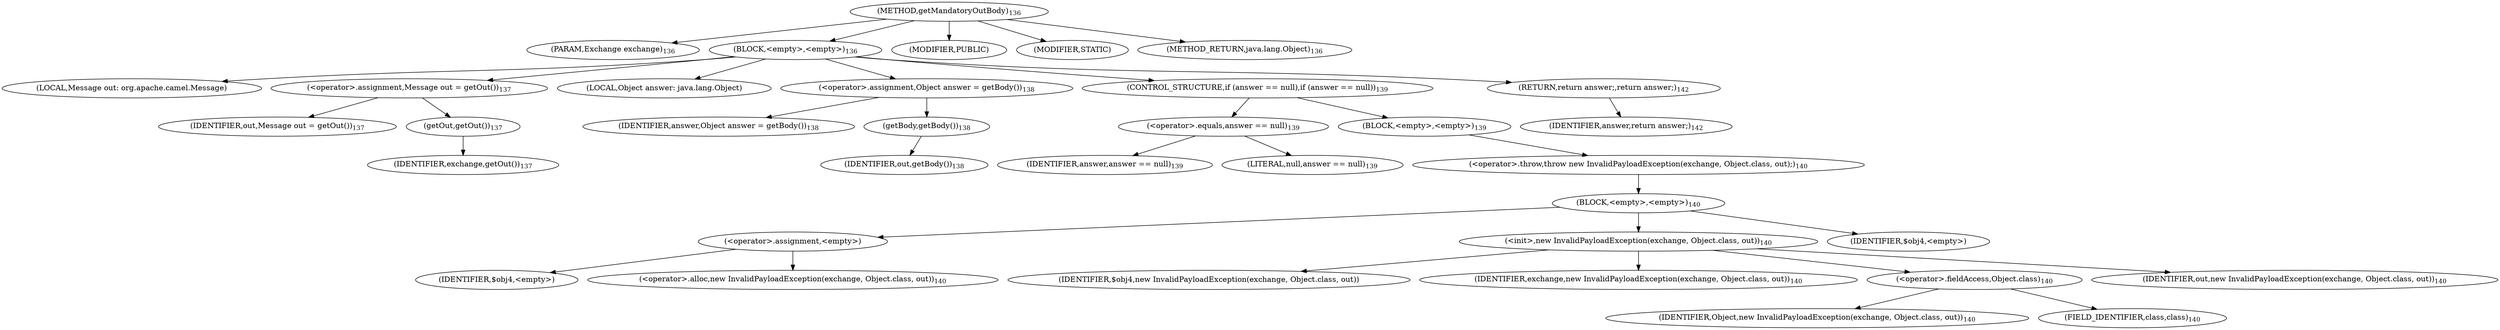 digraph "getMandatoryOutBody" {  
"217" [label = <(METHOD,getMandatoryOutBody)<SUB>136</SUB>> ]
"218" [label = <(PARAM,Exchange exchange)<SUB>136</SUB>> ]
"219" [label = <(BLOCK,&lt;empty&gt;,&lt;empty&gt;)<SUB>136</SUB>> ]
"220" [label = <(LOCAL,Message out: org.apache.camel.Message)> ]
"221" [label = <(&lt;operator&gt;.assignment,Message out = getOut())<SUB>137</SUB>> ]
"222" [label = <(IDENTIFIER,out,Message out = getOut())<SUB>137</SUB>> ]
"223" [label = <(getOut,getOut())<SUB>137</SUB>> ]
"224" [label = <(IDENTIFIER,exchange,getOut())<SUB>137</SUB>> ]
"225" [label = <(LOCAL,Object answer: java.lang.Object)> ]
"226" [label = <(&lt;operator&gt;.assignment,Object answer = getBody())<SUB>138</SUB>> ]
"227" [label = <(IDENTIFIER,answer,Object answer = getBody())<SUB>138</SUB>> ]
"228" [label = <(getBody,getBody())<SUB>138</SUB>> ]
"229" [label = <(IDENTIFIER,out,getBody())<SUB>138</SUB>> ]
"230" [label = <(CONTROL_STRUCTURE,if (answer == null),if (answer == null))<SUB>139</SUB>> ]
"231" [label = <(&lt;operator&gt;.equals,answer == null)<SUB>139</SUB>> ]
"232" [label = <(IDENTIFIER,answer,answer == null)<SUB>139</SUB>> ]
"233" [label = <(LITERAL,null,answer == null)<SUB>139</SUB>> ]
"234" [label = <(BLOCK,&lt;empty&gt;,&lt;empty&gt;)<SUB>139</SUB>> ]
"235" [label = <(&lt;operator&gt;.throw,throw new InvalidPayloadException(exchange, Object.class, out);)<SUB>140</SUB>> ]
"236" [label = <(BLOCK,&lt;empty&gt;,&lt;empty&gt;)<SUB>140</SUB>> ]
"237" [label = <(&lt;operator&gt;.assignment,&lt;empty&gt;)> ]
"238" [label = <(IDENTIFIER,$obj4,&lt;empty&gt;)> ]
"239" [label = <(&lt;operator&gt;.alloc,new InvalidPayloadException(exchange, Object.class, out))<SUB>140</SUB>> ]
"240" [label = <(&lt;init&gt;,new InvalidPayloadException(exchange, Object.class, out))<SUB>140</SUB>> ]
"241" [label = <(IDENTIFIER,$obj4,new InvalidPayloadException(exchange, Object.class, out))> ]
"242" [label = <(IDENTIFIER,exchange,new InvalidPayloadException(exchange, Object.class, out))<SUB>140</SUB>> ]
"243" [label = <(&lt;operator&gt;.fieldAccess,Object.class)<SUB>140</SUB>> ]
"244" [label = <(IDENTIFIER,Object,new InvalidPayloadException(exchange, Object.class, out))<SUB>140</SUB>> ]
"245" [label = <(FIELD_IDENTIFIER,class,class)<SUB>140</SUB>> ]
"246" [label = <(IDENTIFIER,out,new InvalidPayloadException(exchange, Object.class, out))<SUB>140</SUB>> ]
"247" [label = <(IDENTIFIER,$obj4,&lt;empty&gt;)> ]
"248" [label = <(RETURN,return answer;,return answer;)<SUB>142</SUB>> ]
"249" [label = <(IDENTIFIER,answer,return answer;)<SUB>142</SUB>> ]
"250" [label = <(MODIFIER,PUBLIC)> ]
"251" [label = <(MODIFIER,STATIC)> ]
"252" [label = <(METHOD_RETURN,java.lang.Object)<SUB>136</SUB>> ]
  "217" -> "218" 
  "217" -> "219" 
  "217" -> "250" 
  "217" -> "251" 
  "217" -> "252" 
  "219" -> "220" 
  "219" -> "221" 
  "219" -> "225" 
  "219" -> "226" 
  "219" -> "230" 
  "219" -> "248" 
  "221" -> "222" 
  "221" -> "223" 
  "223" -> "224" 
  "226" -> "227" 
  "226" -> "228" 
  "228" -> "229" 
  "230" -> "231" 
  "230" -> "234" 
  "231" -> "232" 
  "231" -> "233" 
  "234" -> "235" 
  "235" -> "236" 
  "236" -> "237" 
  "236" -> "240" 
  "236" -> "247" 
  "237" -> "238" 
  "237" -> "239" 
  "240" -> "241" 
  "240" -> "242" 
  "240" -> "243" 
  "240" -> "246" 
  "243" -> "244" 
  "243" -> "245" 
  "248" -> "249" 
}
